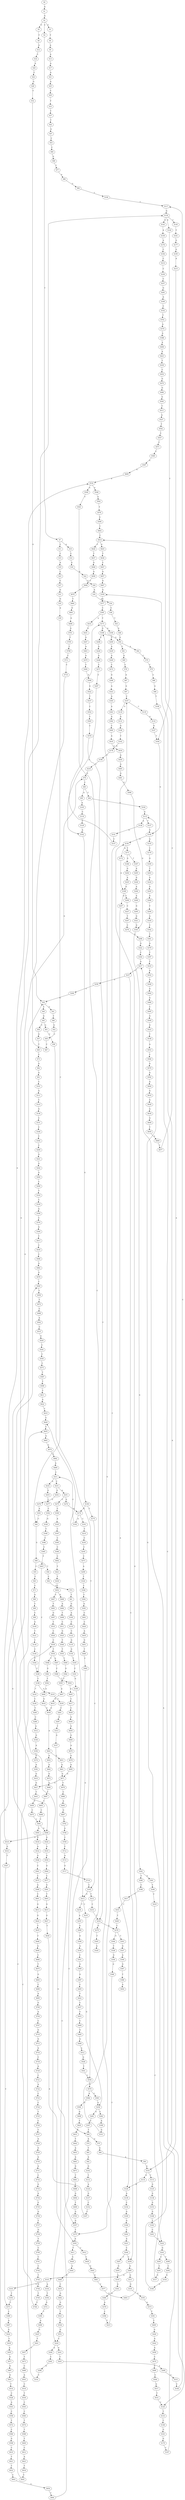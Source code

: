 strict digraph  {
	S0 -> S1 [ label = A ];
	S1 -> S2 [ label = G ];
	S2 -> S3 [ label = A ];
	S2 -> S4 [ label = C ];
	S2 -> S5 [ label = G ];
	S3 -> S6 [ label = T ];
	S4 -> S7 [ label = T ];
	S5 -> S8 [ label = T ];
	S6 -> S9 [ label = A ];
	S7 -> S10 [ label = A ];
	S7 -> S11 [ label = C ];
	S8 -> S12 [ label = G ];
	S9 -> S13 [ label = A ];
	S10 -> S14 [ label = C ];
	S11 -> S15 [ label = C ];
	S12 -> S16 [ label = C ];
	S13 -> S17 [ label = A ];
	S14 -> S18 [ label = G ];
	S15 -> S19 [ label = A ];
	S16 -> S20 [ label = A ];
	S17 -> S21 [ label = A ];
	S18 -> S22 [ label = A ];
	S19 -> S23 [ label = C ];
	S20 -> S24 [ label = C ];
	S21 -> S25 [ label = A ];
	S22 -> S26 [ label = G ];
	S23 -> S27 [ label = C ];
	S24 -> S28 [ label = G ];
	S25 -> S29 [ label = C ];
	S26 -> S30 [ label = A ];
	S27 -> S31 [ label = G ];
	S28 -> S32 [ label = C ];
	S29 -> S33 [ label = T ];
	S30 -> S34 [ label = A ];
	S31 -> S35 [ label = G ];
	S32 -> S36 [ label = G ];
	S33 -> S37 [ label = T ];
	S34 -> S38 [ label = C ];
	S35 -> S39 [ label = A ];
	S36 -> S40 [ label = C ];
	S36 -> S41 [ label = G ];
	S37 -> S42 [ label = T ];
	S38 -> S43 [ label = T ];
	S39 -> S44 [ label = C ];
	S40 -> S45 [ label = G ];
	S41 -> S46 [ label = T ];
	S42 -> S47 [ label = G ];
	S43 -> S48 [ label = G ];
	S44 -> S49 [ label = G ];
	S45 -> S50 [ label = C ];
	S45 -> S51 [ label = G ];
	S46 -> S52 [ label = G ];
	S47 -> S53 [ label = C ];
	S48 -> S54 [ label = G ];
	S49 -> S55 [ label = C ];
	S49 -> S56 [ label = T ];
	S50 -> S57 [ label = G ];
	S51 -> S58 [ label = C ];
	S52 -> S59 [ label = C ];
	S53 -> S60 [ label = C ];
	S54 -> S61 [ label = C ];
	S54 -> S62 [ label = A ];
	S55 -> S63 [ label = C ];
	S56 -> S64 [ label = C ];
	S57 -> S65 [ label = T ];
	S58 -> S66 [ label = T ];
	S59 -> S67 [ label = C ];
	S60 -> S68 [ label = G ];
	S61 -> S69 [ label = G ];
	S62 -> S70 [ label = C ];
	S63 -> S71 [ label = C ];
	S64 -> S72 [ label = G ];
	S65 -> S73 [ label = C ];
	S66 -> S74 [ label = A ];
	S66 -> S75 [ label = G ];
	S67 -> S76 [ label = G ];
	S68 -> S77 [ label = T ];
	S69 -> S78 [ label = C ];
	S70 -> S79 [ label = C ];
	S71 -> S80 [ label = A ];
	S72 -> S81 [ label = T ];
	S73 -> S82 [ label = G ];
	S74 -> S83 [ label = T ];
	S75 -> S84 [ label = G ];
	S76 -> S85 [ label = C ];
	S77 -> S86 [ label = A ];
	S78 -> S87 [ label = A ];
	S79 -> S88 [ label = C ];
	S80 -> S89 [ label = T ];
	S81 -> S90 [ label = G ];
	S82 -> S91 [ label = A ];
	S83 -> S92 [ label = A ];
	S84 -> S93 [ label = A ];
	S85 -> S94 [ label = C ];
	S85 -> S95 [ label = A ];
	S86 -> S96 [ label = G ];
	S87 -> S97 [ label = G ];
	S88 -> S98 [ label = G ];
	S89 -> S99 [ label = C ];
	S90 -> S100 [ label = A ];
	S91 -> S101 [ label = C ];
	S92 -> S102 [ label = G ];
	S93 -> S103 [ label = A ];
	S94 -> S104 [ label = G ];
	S95 -> S105 [ label = A ];
	S96 -> S106 [ label = C ];
	S97 -> S107 [ label = C ];
	S98 -> S108 [ label = T ];
	S99 -> S109 [ label = G ];
	S100 -> S110 [ label = C ];
	S101 -> S111 [ label = G ];
	S102 -> S112 [ label = T ];
	S103 -> S113 [ label = T ];
	S103 -> S114 [ label = G ];
	S104 -> S115 [ label = G ];
	S105 -> S116 [ label = C ];
	S106 -> S117 [ label = C ];
	S107 -> S118 [ label = G ];
	S107 -> S119 [ label = C ];
	S108 -> S120 [ label = C ];
	S109 -> S121 [ label = T ];
	S110 -> S122 [ label = C ];
	S111 -> S123 [ label = C ];
	S112 -> S124 [ label = A ];
	S113 -> S125 [ label = G ];
	S114 -> S126 [ label = A ];
	S115 -> S127 [ label = T ];
	S115 -> S128 [ label = A ];
	S116 -> S129 [ label = C ];
	S117 -> S130 [ label = G ];
	S118 -> S131 [ label = G ];
	S119 -> S132 [ label = G ];
	S120 -> S133 [ label = T ];
	S121 -> S134 [ label = C ];
	S122 -> S135 [ label = G ];
	S123 -> S136 [ label = G ];
	S124 -> S137 [ label = G ];
	S125 -> S138 [ label = G ];
	S126 -> S139 [ label = A ];
	S127 -> S140 [ label = G ];
	S128 -> S141 [ label = A ];
	S129 -> S142 [ label = A ];
	S130 -> S143 [ label = A ];
	S130 -> S144 [ label = G ];
	S130 -> S145 [ label = C ];
	S131 -> S146 [ label = G ];
	S132 -> S147 [ label = G ];
	S133 -> S148 [ label = C ];
	S134 -> S149 [ label = C ];
	S135 -> S150 [ label = G ];
	S136 -> S151 [ label = C ];
	S137 -> S152 [ label = C ];
	S138 -> S153 [ label = G ];
	S139 -> S154 [ label = C ];
	S140 -> S155 [ label = A ];
	S140 -> S156 [ label = G ];
	S141 -> S157 [ label = C ];
	S142 -> S158 [ label = G ];
	S143 -> S159 [ label = A ];
	S144 -> S160 [ label = T ];
	S145 -> S161 [ label = T ];
	S146 -> S162 [ label = T ];
	S147 -> S160 [ label = T ];
	S148 -> S163 [ label = G ];
	S149 -> S164 [ label = T ];
	S150 -> S165 [ label = T ];
	S151 -> S166 [ label = C ];
	S152 -> S167 [ label = C ];
	S153 -> S168 [ label = G ];
	S154 -> S169 [ label = G ];
	S155 -> S170 [ label = C ];
	S156 -> S171 [ label = T ];
	S156 -> S172 [ label = A ];
	S157 -> S173 [ label = T ];
	S158 -> S174 [ label = A ];
	S158 -> S175 [ label = T ];
	S159 -> S176 [ label = A ];
	S160 -> S140 [ label = G ];
	S161 -> S177 [ label = G ];
	S162 -> S178 [ label = G ];
	S163 -> S179 [ label = G ];
	S164 -> S180 [ label = C ];
	S165 -> S181 [ label = C ];
	S166 -> S182 [ label = T ];
	S167 -> S130 [ label = G ];
	S168 -> S183 [ label = T ];
	S169 -> S184 [ label = G ];
	S170 -> S185 [ label = G ];
	S171 -> S186 [ label = G ];
	S171 -> S187 [ label = T ];
	S172 -> S188 [ label = A ];
	S173 -> S189 [ label = G ];
	S173 -> S190 [ label = A ];
	S174 -> S191 [ label = C ];
	S174 -> S192 [ label = A ];
	S175 -> S193 [ label = C ];
	S176 -> S194 [ label = C ];
	S177 -> S195 [ label = G ];
	S178 -> S196 [ label = C ];
	S179 -> S197 [ label = C ];
	S180 -> S198 [ label = T ];
	S181 -> S199 [ label = G ];
	S182 -> S200 [ label = C ];
	S183 -> S201 [ label = C ];
	S184 -> S202 [ label = C ];
	S185 -> S203 [ label = T ];
	S186 -> S204 [ label = G ];
	S187 -> S205 [ label = A ];
	S188 -> S206 [ label = C ];
	S188 -> S207 [ label = G ];
	S189 -> S208 [ label = C ];
	S189 -> S54 [ label = G ];
	S190 -> S209 [ label = C ];
	S191 -> S210 [ label = T ];
	S192 -> S211 [ label = C ];
	S193 -> S212 [ label = T ];
	S193 -> S213 [ label = G ];
	S194 -> S214 [ label = C ];
	S195 -> S215 [ label = A ];
	S196 -> S216 [ label = C ];
	S197 -> S217 [ label = A ];
	S198 -> S218 [ label = T ];
	S198 -> S219 [ label = G ];
	S199 -> S220 [ label = C ];
	S200 -> S221 [ label = G ];
	S201 -> S222 [ label = C ];
	S202 -> S223 [ label = A ];
	S203 -> S224 [ label = G ];
	S204 -> S225 [ label = A ];
	S205 -> S226 [ label = G ];
	S206 -> S227 [ label = C ];
	S207 -> S126 [ label = A ];
	S208 -> S228 [ label = A ];
	S209 -> S229 [ label = A ];
	S210 -> S230 [ label = C ];
	S211 -> S231 [ label = C ];
	S211 -> S232 [ label = A ];
	S212 -> S233 [ label = C ];
	S213 -> S234 [ label = T ];
	S213 -> S235 [ label = C ];
	S214 -> S236 [ label = C ];
	S215 -> S103 [ label = A ];
	S216 -> S76 [ label = G ];
	S217 -> S237 [ label = C ];
	S218 -> S238 [ label = C ];
	S219 -> S239 [ label = T ];
	S220 -> S240 [ label = A ];
	S220 -> S241 [ label = G ];
	S221 -> S242 [ label = G ];
	S222 -> S243 [ label = G ];
	S223 -> S244 [ label = C ];
	S224 -> S245 [ label = G ];
	S225 -> S188 [ label = A ];
	S226 -> S246 [ label = A ];
	S227 -> S247 [ label = T ];
	S228 -> S248 [ label = A ];
	S229 -> S249 [ label = A ];
	S230 -> S250 [ label = C ];
	S231 -> S251 [ label = A ];
	S231 -> S252 [ label = G ];
	S232 -> S253 [ label = G ];
	S233 -> S254 [ label = T ];
	S234 -> S255 [ label = A ];
	S235 -> S256 [ label = G ];
	S236 -> S257 [ label = C ];
	S237 -> S258 [ label = G ];
	S237 -> S259 [ label = C ];
	S238 -> S260 [ label = T ];
	S239 -> S261 [ label = C ];
	S240 -> S262 [ label = C ];
	S241 -> S263 [ label = T ];
	S242 -> S264 [ label = G ];
	S243 -> S265 [ label = C ];
	S243 -> S266 [ label = T ];
	S244 -> S259 [ label = C ];
	S244 -> S267 [ label = T ];
	S245 -> S268 [ label = G ];
	S246 -> S269 [ label = A ];
	S247 -> S270 [ label = C ];
	S248 -> S271 [ label = C ];
	S249 -> S272 [ label = C ];
	S250 -> S273 [ label = C ];
	S251 -> S274 [ label = G ];
	S251 -> S275 [ label = C ];
	S252 -> S276 [ label = G ];
	S253 -> S277 [ label = C ];
	S254 -> S278 [ label = C ];
	S254 -> S279 [ label = G ];
	S255 -> S280 [ label = A ];
	S256 -> S281 [ label = G ];
	S256 -> S282 [ label = C ];
	S257 -> S283 [ label = G ];
	S258 -> S284 [ label = C ];
	S259 -> S285 [ label = G ];
	S260 -> S286 [ label = C ];
	S261 -> S287 [ label = G ];
	S262 -> S288 [ label = G ];
	S263 -> S289 [ label = A ];
	S264 -> S290 [ label = C ];
	S265 -> S291 [ label = C ];
	S266 -> S292 [ label = C ];
	S267 -> S293 [ label = G ];
	S268 -> S294 [ label = T ];
	S269 -> S295 [ label = G ];
	S270 -> S296 [ label = G ];
	S271 -> S297 [ label = C ];
	S272 -> S298 [ label = G ];
	S273 -> S299 [ label = A ];
	S274 -> S174 [ label = A ];
	S275 -> S300 [ label = C ];
	S276 -> S301 [ label = A ];
	S277 -> S302 [ label = C ];
	S278 -> S303 [ label = T ];
	S278 -> S304 [ label = G ];
	S279 -> S305 [ label = T ];
	S280 -> S306 [ label = G ];
	S281 -> S307 [ label = C ];
	S282 -> S308 [ label = A ];
	S283 -> S309 [ label = A ];
	S284 -> S36 [ label = G ];
	S285 -> S310 [ label = A ];
	S285 -> S311 [ label = G ];
	S286 -> S312 [ label = G ];
	S287 -> S313 [ label = T ];
	S288 -> S314 [ label = C ];
	S289 -> S315 [ label = G ];
	S290 -> S316 [ label = T ];
	S291 -> S317 [ label = G ];
	S292 -> S318 [ label = G ];
	S293 -> S319 [ label = G ];
	S294 -> S320 [ label = A ];
	S295 -> S321 [ label = G ];
	S296 -> S322 [ label = G ];
	S297 -> S142 [ label = A ];
	S298 -> S323 [ label = A ];
	S299 -> S324 [ label = T ];
	S300 -> S325 [ label = A ];
	S301 -> S44 [ label = C ];
	S302 -> S326 [ label = G ];
	S303 -> S327 [ label = G ];
	S304 -> S328 [ label = T ];
	S305 -> S329 [ label = A ];
	S306 -> S330 [ label = A ];
	S307 -> S66 [ label = T ];
	S308 -> S331 [ label = G ];
	S309 -> S332 [ label = C ];
	S310 -> S333 [ label = G ];
	S310 -> S334 [ label = A ];
	S311 -> S335 [ label = G ];
	S312 -> S336 [ label = G ];
	S313 -> S337 [ label = G ];
	S314 -> S36 [ label = G ];
	S315 -> S338 [ label = C ];
	S316 -> S339 [ label = C ];
	S317 -> S115 [ label = G ];
	S318 -> S340 [ label = G ];
	S319 -> S341 [ label = G ];
	S320 -> S342 [ label = C ];
	S321 -> S343 [ label = G ];
	S322 -> S344 [ label = C ];
	S323 -> S345 [ label = A ];
	S324 -> S346 [ label = C ];
	S325 -> S347 [ label = C ];
	S326 -> S348 [ label = T ];
	S327 -> S349 [ label = A ];
	S328 -> S350 [ label = G ];
	S330 -> S351 [ label = C ];
	S331 -> S107 [ label = C ];
	S332 -> S352 [ label = T ];
	S333 -> S353 [ label = T ];
	S334 -> S354 [ label = T ];
	S335 -> S355 [ label = A ];
	S336 -> S356 [ label = A ];
	S337 -> S357 [ label = G ];
	S338 -> S117 [ label = C ];
	S339 -> S358 [ label = A ];
	S340 -> S359 [ label = A ];
	S341 -> S360 [ label = A ];
	S342 -> S361 [ label = T ];
	S343 -> S362 [ label = G ];
	S344 -> S217 [ label = A ];
	S345 -> S363 [ label = A ];
	S346 -> S364 [ label = T ];
	S347 -> S365 [ label = C ];
	S348 -> S366 [ label = C ];
	S349 -> S367 [ label = G ];
	S350 -> S368 [ label = G ];
	S351 -> S369 [ label = G ];
	S352 -> S370 [ label = A ];
	S353 -> S371 [ label = C ];
	S354 -> S372 [ label = G ];
	S355 -> S373 [ label = A ];
	S356 -> S374 [ label = G ];
	S357 -> S375 [ label = T ];
	S358 -> S376 [ label = C ];
	S359 -> S377 [ label = A ];
	S360 -> S378 [ label = A ];
	S361 -> S379 [ label = A ];
	S362 -> S380 [ label = T ];
	S362 -> S381 [ label = G ];
	S363 -> S382 [ label = A ];
	S364 -> S383 [ label = G ];
	S365 -> S384 [ label = C ];
	S366 -> S385 [ label = C ];
	S367 -> S386 [ label = T ];
	S368 -> S375 [ label = T ];
	S369 -> S387 [ label = G ];
	S370 -> S388 [ label = G ];
	S371 -> S389 [ label = C ];
	S372 -> S390 [ label = T ];
	S373 -> S391 [ label = T ];
	S374 -> S392 [ label = A ];
	S375 -> S393 [ label = A ];
	S376 -> S394 [ label = G ];
	S377 -> S395 [ label = C ];
	S378 -> S396 [ label = C ];
	S379 -> S397 [ label = T ];
	S380 -> S398 [ label = C ];
	S381 -> S399 [ label = T ];
	S382 -> S400 [ label = C ];
	S383 -> S401 [ label = C ];
	S384 -> S402 [ label = C ];
	S385 -> S403 [ label = T ];
	S386 -> S404 [ label = A ];
	S387 -> S405 [ label = C ];
	S388 -> S406 [ label = A ];
	S389 -> S407 [ label = A ];
	S390 -> S408 [ label = A ];
	S391 -> S409 [ label = T ];
	S392 -> S410 [ label = G ];
	S393 -> S411 [ label = T ];
	S393 -> S412 [ label = C ];
	S394 -> S413 [ label = T ];
	S395 -> S414 [ label = A ];
	S395 -> S173 [ label = T ];
	S396 -> S415 [ label = T ];
	S397 -> S416 [ label = T ];
	S398 -> S417 [ label = T ];
	S399 -> S418 [ label = C ];
	S400 -> S419 [ label = A ];
	S401 -> S420 [ label = C ];
	S402 -> S421 [ label = T ];
	S403 -> S180 [ label = C ];
	S405 -> S422 [ label = T ];
	S406 -> S423 [ label = A ];
	S407 -> S424 [ label = G ];
	S408 -> S425 [ label = G ];
	S409 -> S426 [ label = G ];
	S410 -> S427 [ label = G ];
	S411 -> S428 [ label = G ];
	S412 -> S429 [ label = C ];
	S413 -> S430 [ label = C ];
	S414 -> S431 [ label = G ];
	S415 -> S189 [ label = G ];
	S416 -> S432 [ label = G ];
	S417 -> S433 [ label = C ];
	S418 -> S222 [ label = C ];
	S419 -> S434 [ label = G ];
	S420 -> S435 [ label = A ];
	S421 -> S436 [ label = T ];
	S422 -> S437 [ label = C ];
	S423 -> S438 [ label = T ];
	S424 -> S439 [ label = T ];
	S424 -> S440 [ label = C ];
	S425 -> S441 [ label = T ];
	S426 -> S442 [ label = A ];
	S427 -> S443 [ label = T ];
	S428 -> S444 [ label = A ];
	S429 -> S445 [ label = G ];
	S430 -> S446 [ label = C ];
	S431 -> S447 [ label = G ];
	S432 -> S448 [ label = G ];
	S433 -> S449 [ label = T ];
	S434 -> S450 [ label = A ];
	S435 -> S451 [ label = G ];
	S436 -> S452 [ label = C ];
	S437 -> S453 [ label = T ];
	S438 -> S454 [ label = C ];
	S439 -> S455 [ label = A ];
	S440 -> S456 [ label = T ];
	S441 -> S457 [ label = T ];
	S442 -> S458 [ label = A ];
	S443 -> S459 [ label = C ];
	S444 -> S460 [ label = G ];
	S445 -> S461 [ label = G ];
	S446 -> S462 [ label = A ];
	S447 -> S463 [ label = A ];
	S448 -> S464 [ label = A ];
	S449 -> S278 [ label = C ];
	S450 -> S465 [ label = A ];
	S451 -> S466 [ label = T ];
	S452 -> S467 [ label = C ];
	S452 -> S468 [ label = G ];
	S453 -> S469 [ label = C ];
	S454 -> S470 [ label = G ];
	S455 -> S471 [ label = G ];
	S456 -> S472 [ label = T ];
	S457 -> S473 [ label = T ];
	S458 -> S474 [ label = C ];
	S459 -> S475 [ label = C ];
	S460 -> S476 [ label = C ];
	S461 -> S477 [ label = T ];
	S462 -> S478 [ label = G ];
	S463 -> S479 [ label = A ];
	S464 -> S480 [ label = A ];
	S465 -> S481 [ label = G ];
	S466 -> S482 [ label = C ];
	S467 -> S483 [ label = T ];
	S468 -> S484 [ label = A ];
	S469 -> S485 [ label = G ];
	S470 -> S486 [ label = G ];
	S471 -> S487 [ label = G ];
	S472 -> S488 [ label = C ];
	S473 -> S489 [ label = C ];
	S474 -> S490 [ label = C ];
	S475 -> S491 [ label = C ];
	S476 -> S492 [ label = G ];
	S477 -> S493 [ label = G ];
	S478 -> S440 [ label = C ];
	S479 -> S494 [ label = T ];
	S480 -> S495 [ label = C ];
	S481 -> S496 [ label = G ];
	S482 -> S213 [ label = G ];
	S483 -> S497 [ label = G ];
	S484 -> S498 [ label = T ];
	S485 -> S499 [ label = A ];
	S486 -> S500 [ label = G ];
	S487 -> S501 [ label = G ];
	S488 -> S502 [ label = A ];
	S489 -> S503 [ label = A ];
	S490 -> S504 [ label = C ];
	S491 -> S505 [ label = A ];
	S491 -> S506 [ label = G ];
	S492 -> S507 [ label = G ];
	S493 -> S156 [ label = G ];
	S494 -> S508 [ label = A ];
	S495 -> S509 [ label = G ];
	S496 -> S343 [ label = G ];
	S497 -> S510 [ label = T ];
	S498 -> S511 [ label = C ];
	S499 -> S512 [ label = A ];
	S500 -> S513 [ label = T ];
	S501 -> S514 [ label = T ];
	S502 -> S515 [ label = C ];
	S503 -> S516 [ label = C ];
	S504 -> S517 [ label = G ];
	S505 -> S518 [ label = G ];
	S506 -> S519 [ label = A ];
	S506 -> S520 [ label = G ];
	S507 -> S521 [ label = T ];
	S508 -> S522 [ label = G ];
	S509 -> S523 [ label = G ];
	S510 -> S524 [ label = C ];
	S511 -> S525 [ label = G ];
	S512 -> S526 [ label = G ];
	S513 -> S527 [ label = A ];
	S514 -> S528 [ label = C ];
	S515 -> S529 [ label = G ];
	S516 -> S530 [ label = T ];
	S517 -> S531 [ label = T ];
	S518 -> S532 [ label = A ];
	S519 -> S533 [ label = G ];
	S519 -> S534 [ label = A ];
	S520 -> S535 [ label = A ];
	S521 -> S536 [ label = C ];
	S522 -> S537 [ label = T ];
	S523 -> S538 [ label = T ];
	S524 -> S539 [ label = C ];
	S525 -> S540 [ label = T ];
	S526 -> S541 [ label = T ];
	S527 -> S542 [ label = T ];
	S528 -> S543 [ label = A ];
	S529 -> S544 [ label = C ];
	S530 -> S545 [ label = C ];
	S531 -> S120 [ label = C ];
	S532 -> S546 [ label = G ];
	S533 -> S547 [ label = T ];
	S534 -> S548 [ label = A ];
	S534 -> S549 [ label = G ];
	S535 -> S550 [ label = G ];
	S536 -> S551 [ label = G ];
	S537 -> S552 [ label = C ];
	S538 -> S553 [ label = A ];
	S539 -> S554 [ label = T ];
	S540 -> S555 [ label = T ];
	S541 -> S556 [ label = C ];
	S542 -> S557 [ label = C ];
	S543 -> S558 [ label = C ];
	S544 -> S559 [ label = C ];
	S545 -> S560 [ label = C ];
	S546 -> S561 [ label = C ];
	S547 -> S371 [ label = C ];
	S548 -> S562 [ label = G ];
	S549 -> S563 [ label = T ];
	S550 -> S564 [ label = G ];
	S551 -> S220 [ label = C ];
	S552 -> S565 [ label = T ];
	S553 -> S566 [ label = C ];
	S554 -> S567 [ label = A ];
	S554 -> S568 [ label = T ];
	S555 -> S569 [ label = T ];
	S556 -> S570 [ label = G ];
	S557 -> S571 [ label = C ];
	S558 -> S572 [ label = T ];
	S559 -> S573 [ label = C ];
	S560 -> S574 [ label = T ];
	S561 -> S575 [ label = C ];
	S562 -> S576 [ label = T ];
	S563 -> S556 [ label = C ];
	S564 -> S577 [ label = C ];
	S565 -> S578 [ label = C ];
	S566 -> S579 [ label = G ];
	S567 -> S580 [ label = C ];
	S568 -> S581 [ label = G ];
	S569 -> S582 [ label = G ];
	S570 -> S583 [ label = C ];
	S570 -> S584 [ label = A ];
	S571 -> S585 [ label = C ];
	S572 -> S586 [ label = C ];
	S573 -> S587 [ label = T ];
	S574 -> S588 [ label = T ];
	S575 -> S589 [ label = A ];
	S576 -> S590 [ label = G ];
	S577 -> S591 [ label = G ];
	S578 -> S254 [ label = T ];
	S579 -> S592 [ label = A ];
	S580 -> S593 [ label = T ];
	S581 -> S594 [ label = T ];
	S582 -> S595 [ label = T ];
	S583 -> S256 [ label = G ];
	S584 -> S596 [ label = G ];
	S585 -> S597 [ label = G ];
	S586 -> S598 [ label = G ];
	S587 -> S599 [ label = T ];
	S588 -> S600 [ label = T ];
	S589 -> S601 [ label = C ];
	S590 -> S602 [ label = T ];
	S591 -> S603 [ label = T ];
	S592 -> S604 [ label = A ];
	S593 -> S605 [ label = A ];
	S594 -> S606 [ label = A ];
	S595 -> S607 [ label = A ];
	S596 -> S608 [ label = G ];
	S597 -> S609 [ label = A ];
	S598 -> S610 [ label = C ];
	S599 -> S611 [ label = C ];
	S600 -> S612 [ label = C ];
	S601 -> S613 [ label = G ];
	S602 -> S614 [ label = C ];
	S603 -> S615 [ label = G ];
	S604 -> S616 [ label = G ];
	S605 -> S617 [ label = C ];
	S606 -> S618 [ label = G ];
	S607 -> S619 [ label = G ];
	S608 -> S620 [ label = T ];
	S609 -> S534 [ label = A ];
	S610 -> S621 [ label = T ];
	S611 -> S622 [ label = A ];
	S612 -> S623 [ label = A ];
	S613 -> S624 [ label = G ];
	S614 -> S625 [ label = G ];
	S614 -> S626 [ label = C ];
	S615 -> S627 [ label = G ];
	S616 -> S628 [ label = A ];
	S617 -> S629 [ label = C ];
	S618 -> S630 [ label = G ];
	S619 -> S630 [ label = G ];
	S620 -> S631 [ label = A ];
	S621 -> S632 [ label = T ];
	S622 -> S633 [ label = T ];
	S623 -> S634 [ label = T ];
	S624 -> S635 [ label = T ];
	S625 -> S636 [ label = T ];
	S626 -> S637 [ label = T ];
	S627 -> S638 [ label = T ];
	S628 -> S639 [ label = A ];
	S629 -> S640 [ label = A ];
	S630 -> S641 [ label = A ];
	S631 -> S642 [ label = T ];
	S632 -> S643 [ label = C ];
	S633 -> S644 [ label = C ];
	S634 -> S645 [ label = C ];
	S635 -> S646 [ label = T ];
	S636 -> S647 [ label = C ];
	S637 -> S648 [ label = G ];
	S638 -> S393 [ label = A ];
	S639 -> S649 [ label = G ];
	S640 -> S650 [ label = G ];
	S641 -> S651 [ label = G ];
	S641 -> S652 [ label = A ];
	S642 -> S653 [ label = A ];
	S643 -> S654 [ label = A ];
	S644 -> S655 [ label = C ];
	S645 -> S655 [ label = C ];
	S646 -> S656 [ label = A ];
	S647 -> S657 [ label = G ];
	S648 -> S658 [ label = G ];
	S649 -> S659 [ label = T ];
	S650 -> S660 [ label = G ];
	S651 -> S661 [ label = A ];
	S652 -> S662 [ label = A ];
	S653 -> S663 [ label = A ];
	S654 -> S664 [ label = T ];
	S655 -> S665 [ label = A ];
	S656 -> S666 [ label = C ];
	S657 -> S667 [ label = G ];
	S658 -> S668 [ label = C ];
	S659 -> S669 [ label = G ];
	S660 -> S670 [ label = A ];
	S661 -> S671 [ label = G ];
	S662 -> S672 [ label = G ];
	S663 -> S673 [ label = G ];
	S664 -> S644 [ label = C ];
	S665 -> S674 [ label = G ];
	S666 -> S675 [ label = T ];
	S667 -> S359 [ label = A ];
	S668 -> S676 [ label = C ];
	S669 -> S677 [ label = T ];
	S670 -> S678 [ label = G ];
	S671 -> S679 [ label = T ];
	S671 -> S427 [ label = G ];
	S672 -> S680 [ label = G ];
	S673 -> S681 [ label = T ];
	S674 -> S682 [ label = A ];
	S675 -> S683 [ label = G ];
	S676 -> S684 [ label = T ];
	S677 -> S614 [ label = C ];
	S678 -> S685 [ label = A ];
	S679 -> S686 [ label = C ];
	S680 -> S687 [ label = T ];
	S681 -> S688 [ label = C ];
	S682 -> S689 [ label = A ];
	S683 -> S690 [ label = C ];
	S684 -> S691 [ label = G ];
	S685 -> S671 [ label = G ];
	S686 -> S692 [ label = A ];
	S687 -> S693 [ label = C ];
	S688 -> S694 [ label = G ];
	S689 -> S211 [ label = C ];
	S690 -> S695 [ label = A ];
	S691 -> S696 [ label = G ];
	S692 -> S697 [ label = G ];
	S693 -> S698 [ label = C ];
	S694 -> S699 [ label = T ];
	S695 -> S700 [ label = G ];
	S696 -> S701 [ label = G ];
	S697 -> S702 [ label = G ];
	S698 -> S491 [ label = C ];
	S699 -> S703 [ label = G ];
	S700 -> S704 [ label = A ];
	S701 -> S705 [ label = T ];
	S702 -> S706 [ label = A ];
	S703 -> S357 [ label = G ];
	S704 -> S707 [ label = C ];
	S705 -> S708 [ label = C ];
	S706 -> S709 [ label = C ];
	S707 -> S710 [ label = G ];
	S708 -> S711 [ label = C ];
	S709 -> S712 [ label = C ];
	S710 -> S713 [ label = G ];
	S711 -> S714 [ label = C ];
	S712 -> S715 [ label = A ];
	S713 -> S716 [ label = A ];
	S714 -> S506 [ label = G ];
	S715 -> S717 [ label = G ];
	S716 -> S718 [ label = C ];
	S717 -> S719 [ label = T ];
	S718 -> S720 [ label = A ];
	S719 -> S193 [ label = C ];
	S720 -> S721 [ label = C ];
	S721 -> S722 [ label = A ];
	S722 -> S723 [ label = C ];
	S723 -> S724 [ label = C ];
	S724 -> S725 [ label = T ];
	S725 -> S726 [ label = C ];
	S726 -> S727 [ label = T ];
	S727 -> S728 [ label = A ];
	S728 -> S729 [ label = G ];
	S729 -> S730 [ label = A ];
	S730 -> S731 [ label = A ];
	S731 -> S732 [ label = C ];
	S732 -> S733 [ label = G ];
	S733 -> S734 [ label = A ];
	S734 -> S735 [ label = G ];
	S735 -> S736 [ label = G ];
	S736 -> S737 [ label = T ];
	S737 -> S738 [ label = G ];
	S738 -> S739 [ label = T ];
	S739 -> S740 [ label = C ];
	S740 -> S741 [ label = C ];
	S741 -> S742 [ label = C ];
	S742 -> S743 [ label = T ];
	S743 -> S744 [ label = G ];
	S744 -> S745 [ label = T ];
	S745 -> S746 [ label = C ];
	S746 -> S539 [ label = C ];
}
